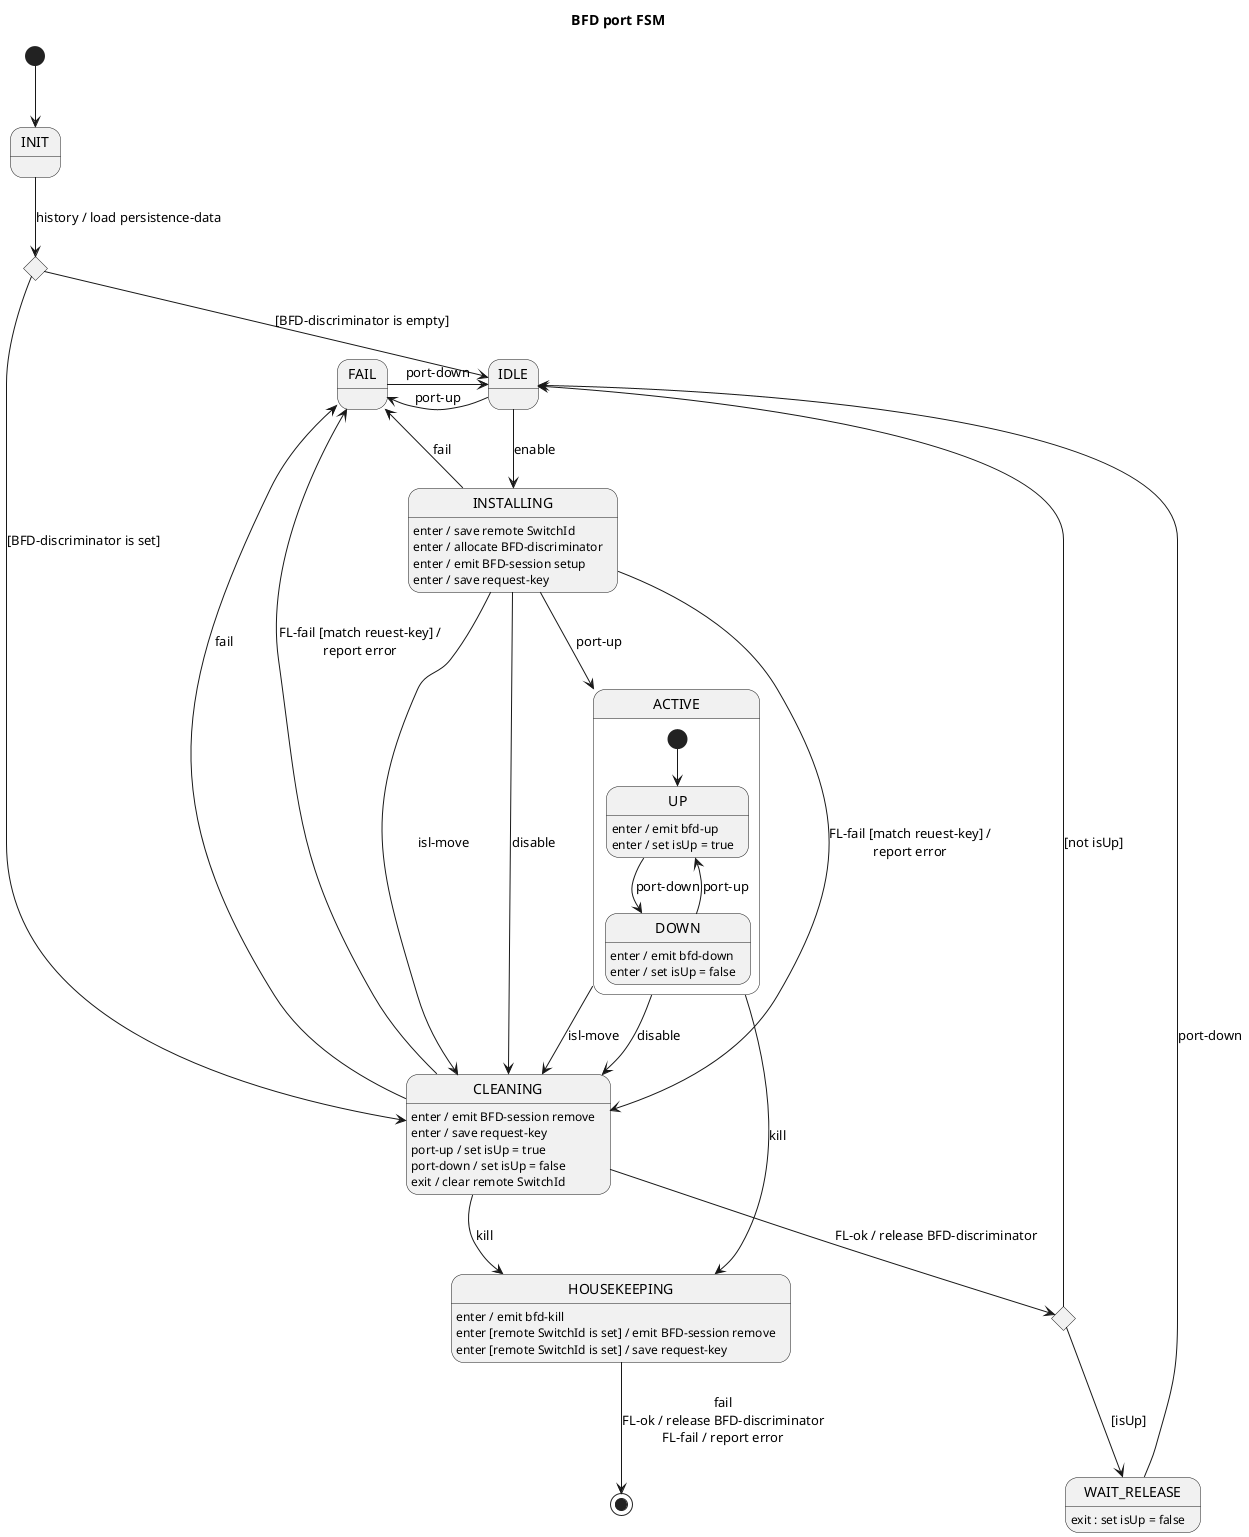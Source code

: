 Internal data
* BFD-discriminator
* isUp (initial false)

Internal signals
* fail

Input signals
* port-up
* port-down
* enable (ISL-FSM)
* disable (ISL-FSM)
* FL-ok (worker)
* FL-fail (worker)
* FL-timeout (worker)
* isl-move (ISL-FSM)

Output signals
* bfd-up
* bfd-down
* bfd-kill

@startuml
title BFD port FSM

[*] --> INIT

state initChoice <<choice>>
INIT --> initChoice : history / load persistence-data

initChoice --> IDLE : [BFD-discriminator is empty]
initChoice --> CLEANING : [BFD-discriminator is set]

IDLE --> INSTALLING : enable
IDLE -l-> FAIL : port-up

INSTALLING --> ACTIVE : port-up
INSTALLING --> CLEANING : FL-fail [match reuest-key] /\nreport error
INSTALLING --> CLEANING : isl-move
INSTALLING --> CLEANING : disable
INSTALLING --> FAIL : fail
INSTALLING : enter / save remote SwitchId
INSTALLING : enter / allocate BFD-discriminator
INSTALLING : enter / emit BFD-session setup
INSTALLING : enter / save request-key

state cleaningChoice <<choice>>

CLEANING --> cleaningChoice : FL-ok / release BFD-discriminator
CLEANING --> FAIL : FL-fail [match reuest-key] /\nreport error
CLEANING --> FAIL : fail
CLEANING --> HOUSEKEEPING : kill
CLEANING : enter / emit BFD-session remove
CLEANING : enter / save request-key
CLEANING : port-up / set isUp = true
CLEANING : port-down / set isUp = false
CLEANING : exit / clear remote SwitchId

cleaningChoice --> IDLE : [not isUp]
cleaningChoice --> WAIT_RELEASE : [isUp]

WAIT_RELEASE --> IDLE : port-down
WAIT_RELEASE : exit : set isUp = false

state ACTIVE {
    [*] --> UP

    UP --> DOWN : port-down
    UP : enter / emit bfd-up
    UP : enter / set isUp = true

    DOWN --> UP : port-up
    DOWN : enter / emit bfd-down
    DOWN : enter / set isUp = false
}
ACTIVE --> CLEANING : isl-move
ACTIVE --> CLEANING : disable
ACTIVE --> HOUSEKEEPING : kill

HOUSEKEEPING : enter / emit bfd-kill
HOUSEKEEPING : enter [remote SwitchId is set] / emit BFD-session remove
HOUSEKEEPING : enter [remote SwitchId is set] / save request-key
HOUSEKEEPING --> [*] : fail\nFL-ok / release BFD-discriminator\nFL-fail / report error

FAIL -r-> IDLE : port-down

@enduml
